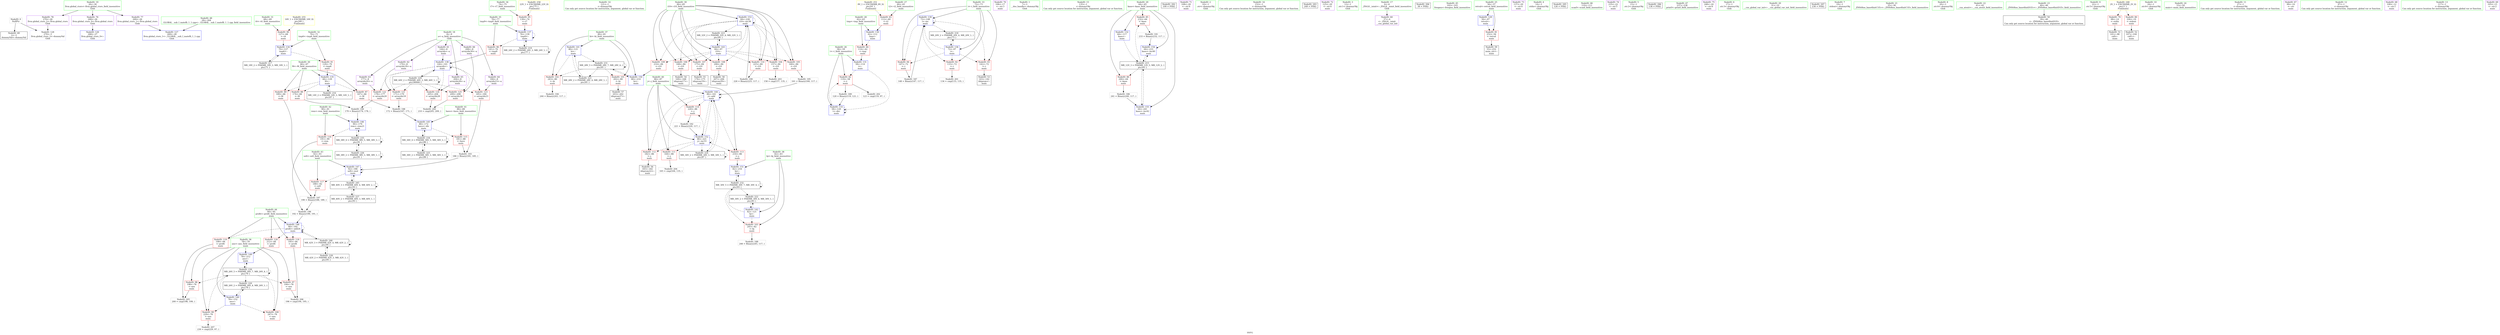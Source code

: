 digraph "SVFG" {
	label="SVFG";

	Node0x5630651aabf0 [shape=record,color=grey,label="{NodeID: 0\nNullPtr}"];
	Node0x5630651aabf0 -> Node0x5630651cd680[style=solid];
	Node0x5630651aabf0 -> Node0x5630651d26d0[style=solid];
	Node0x5630651cc660 [shape=record,color=red,label="{NodeID: 97\n194\<--78\n\<--ans\nmain\n}"];
	Node0x5630651cc660 -> Node0x5630651d8270[style=solid];
	Node0x5630651abb30 [shape=record,color=green,label="{NodeID: 14\n121\<--1\n\<--dummyObj\nCan only get source location for instruction, argument, global var or function.}"];
	Node0x5630651d0070 [shape=record,color=grey,label="{NodeID: 194\n244 = Binary(243, 117, )\n}"];
	Node0x5630651cd1c0 [shape=record,color=red,label="{NodeID: 111\n164\<--86\n\<--j\nmain\n}"];
	Node0x5630651cd1c0 -> Node0x5630651d7f70[style=solid];
	Node0x5630651cb550 [shape=record,color=green,label="{NodeID: 28\n62\<--63\ntmp\<--tmp_field_insensitive\nmain\n}"];
	Node0x5630651cb550 -> Node0x5630651cf2f0[style=solid];
	Node0x5630651cb550 -> Node0x5630651d2870[style=solid];
	Node0x5630651d2460 [shape=record,color=red,label="{NodeID: 125\n209\<--208\n\<--arrayidx30\nmain\n}"];
	Node0x5630651d2460 -> Node0x5630651d0970[style=solid];
	Node0x5630651cc0b0 [shape=record,color=green,label="{NodeID: 42\n90\<--91\nrem\<--rem_field_insensitive\nmain\n}"];
	Node0x5630651cc0b0 -> Node0x5630651d1d10[style=solid];
	Node0x5630651cc0b0 -> Node0x5630651d3570[style=solid];
	Node0x5630651e3240 [shape=record,color=black,label="{NodeID: 222\nMR_30V_2 = PHI(MR_30V_4, MR_30V_1, )\npts\{83 \}\n}"];
	Node0x5630651e3240 -> Node0x5630651d3230[style=dashed];
	Node0x5630651d2fc0 [shape=record,color=blue,label="{NodeID: 139\n72\<--148\ni\<--inc\nmain\n}"];
	Node0x5630651d2fc0 -> Node0x5630651cf970[style=dashed];
	Node0x5630651d2fc0 -> Node0x5630651cfa40[style=dashed];
	Node0x5630651d2fc0 -> Node0x5630651cfb10[style=dashed];
	Node0x5630651d2fc0 -> Node0x5630651d2fc0[style=dashed];
	Node0x5630651d2fc0 -> Node0x5630651e1e40[style=dashed];
	Node0x5630651cdc30 [shape=record,color=black,label="{NodeID: 56\n183\<--182\nidxprom22\<--\nmain\n}"];
	Node0x5630651d3b20 [shape=record,color=blue,label="{NodeID: 153\n84\<--226\ni10\<--inc36\nmain\n}"];
	Node0x5630651d3b20 -> Node0x5630651ccc10[style=dashed];
	Node0x5630651d3b20 -> Node0x5630651ccce0[style=dashed];
	Node0x5630651d3b20 -> Node0x5630651ccdb0[style=dashed];
	Node0x5630651d3b20 -> Node0x5630651cce80[style=dashed];
	Node0x5630651d3b20 -> Node0x5630651ccf50[style=dashed];
	Node0x5630651d3b20 -> Node0x5630651cd020[style=dashed];
	Node0x5630651d3b20 -> Node0x5630651cd0f0[style=dashed];
	Node0x5630651d3b20 -> Node0x5630651d3b20[style=dashed];
	Node0x5630651d3b20 -> Node0x5630651e3740[style=dashed];
	Node0x5630651ce790 [shape=record,color=purple,label="{NodeID: 70\n106\<--17\n\<--.str.3\nmain\n}"];
	Node0x5630651cf2f0 [shape=record,color=red,label="{NodeID: 84\n114\<--62\n\<--tmp\nmain\n}"];
	Node0x5630651cf2f0 -> Node0x5630651d2940[style=solid];
	Node0x5630651a9d00 [shape=record,color=green,label="{NodeID: 1\n7\<--1\n__dso_handle\<--dummyObj\nGlob }"];
	Node0x5630651cc730 [shape=record,color=red,label="{NodeID: 98\n198\<--78\n\<--ans\nmain\n}"];
	Node0x5630651cc730 -> Node0x5630651d80f0[style=solid];
	Node0x5630651cac80 [shape=record,color=green,label="{NodeID: 15\n135\<--1\n\<--dummyObj\nCan only get source location for instruction, argument, global var or function.}"];
	Node0x5630651d01f0 [shape=record,color=grey,label="{NodeID: 195\n161 = Binary(160, 117, )\n}"];
	Node0x5630651d01f0 -> Node0x5630651d33d0[style=solid];
	Node0x5630651cd290 [shape=record,color=red,label="{NodeID: 112\n182\<--86\n\<--j\nmain\n}"];
	Node0x5630651cd290 -> Node0x5630651cdc30[style=solid];
	Node0x5630651cb620 [shape=record,color=green,label="{NodeID: 29\n64\<--65\nkase\<--kase_field_insensitive\nmain\n}"];
	Node0x5630651cb620 -> Node0x5630651cf3c0[style=solid];
	Node0x5630651cb620 -> Node0x5630651cf490[style=solid];
	Node0x5630651cb620 -> Node0x5630651d2a10[style=solid];
	Node0x5630651cb620 -> Node0x5630651d3bf0[style=solid];
	Node0x5630651cb620 -> Node0x5630651d3cc0[style=solid];
	Node0x563064f6b910 [shape=record,color=black,label="{NodeID: 292\n109 = PHI()\n}"];
	Node0x5630651d2530 [shape=record,color=blue,label="{NodeID: 126\n268\<--27\nllvm.global_ctors_0\<--\nGlob }"];
	Node0x5630651cc180 [shape=record,color=green,label="{NodeID: 43\n92\<--93\nsell\<--sell_field_insensitive\nmain\n}"];
	Node0x5630651cc180 -> Node0x5630651d1de0[style=solid];
	Node0x5630651cc180 -> Node0x5630651d3640[style=solid];
	Node0x5630651e3740 [shape=record,color=black,label="{NodeID: 223\nMR_32V_2 = PHI(MR_32V_4, MR_32V_1, )\npts\{85 \}\n}"];
	Node0x5630651e3740 -> Node0x5630651d3300[style=dashed];
	Node0x5630651d3090 [shape=record,color=blue,label="{NodeID: 140\n78\<--152\nans\<--\nmain\n}"];
	Node0x5630651d3090 -> Node0x5630651cc800[style=dashed];
	Node0x5630651d3090 -> Node0x5630651cc8d0[style=dashed];
	Node0x5630651d3090 -> Node0x5630651e2840[style=dashed];
	Node0x5630651d3090 -> Node0x5630651e5e40[style=dashed];
	Node0x5630651cdd00 [shape=record,color=black,label="{NodeID: 57\n203\<--202\nidxprom27\<--\nmain\n}"];
	Node0x5630651d3bf0 [shape=record,color=blue,label="{NodeID: 154\n64\<--233\nkase\<--inc40\nmain\n}"];
	Node0x5630651d3bf0 -> Node0x5630651e0f40[style=dashed];
	Node0x5630651ce860 [shape=record,color=purple,label="{NodeID: 71\n108\<--20\n\<--.str.4\nmain\n}"];
	Node0x5630651ec520 [shape=record,color=yellow,style=double,label="{NodeID: 251\n8V_1 = ENCHI(MR_8V_0)\npts\{61 \}\nFun[main]}"];
	Node0x5630651ec520 -> Node0x5630651cf220[style=dashed];
	Node0x5630651cf3c0 [shape=record,color=red,label="{NodeID: 85\n232\<--64\n\<--kase\nmain\n}"];
	Node0x5630651cf3c0 -> Node0x5630651d5be0[style=solid];
	Node0x5630651ac190 [shape=record,color=green,label="{NodeID: 2\n10\<--1\n.str\<--dummyObj\nGlob }"];
	Node0x5630651cc800 [shape=record,color=red,label="{NodeID: 99\n229\<--78\n\<--ans\nmain\n}"];
	Node0x5630651cc800 -> Node0x5630651d83f0[style=solid];
	Node0x5630651cad10 [shape=record,color=green,label="{NodeID: 16\n152\<--1\n\<--dummyObj\nCan only get source location for instruction, argument, global var or function.}"];
	Node0x5630651d0370 [shape=record,color=grey,label="{NodeID: 196\n192 = Binary(190, 191, )\n}"];
	Node0x5630651d0370 -> Node0x5630651d3710[style=solid];
	Node0x5630651cd360 [shape=record,color=red,label="{NodeID: 113\n216\<--86\n\<--j\nmain\n}"];
	Node0x5630651cd360 -> Node0x5630651d3980[style=solid];
	Node0x5630651cb6f0 [shape=record,color=green,label="{NodeID: 30\n66\<--67\nM\<--M_field_insensitive\nmain\n}"];
	Node0x5630651cb6f0 -> Node0x5630651cf560[style=solid];
	Node0x5630651cb6f0 -> Node0x5630651cf630[style=solid];
	Node0x5630651cb6f0 -> Node0x5630651cf700[style=solid];
	Node0x5630651cb6f0 -> Node0x5630651d2c80[style=solid];
	Node0x5630651fc730 [shape=record,color=black,label="{NodeID: 293\n249 = PHI()\n}"];
	Node0x5630651d2600 [shape=record,color=blue,label="{NodeID: 127\n269\<--28\nllvm.global_ctors_1\<--_GLOBAL__sub_I_matefh_1_1.cpp\nGlob }"];
	Node0x5630651cc250 [shape=record,color=green,label="{NodeID: 44\n94\<--95\nprofit\<--profit_field_insensitive\nmain\n}"];
	Node0x5630651cc250 -> Node0x5630651d1eb0[style=solid];
	Node0x5630651cc250 -> Node0x5630651d1f80[style=solid];
	Node0x5630651cc250 -> Node0x5630651d2050[style=solid];
	Node0x5630651cc250 -> Node0x5630651d3710[style=solid];
	Node0x5630651e3c40 [shape=record,color=black,label="{NodeID: 224\nMR_34V_2 = PHI(MR_34V_3, MR_34V_1, )\npts\{87 \}\n}"];
	Node0x5630651e3c40 -> Node0x5630651d33d0[style=dashed];
	Node0x5630651e3c40 -> Node0x5630651e3c40[style=dashed];
	Node0x5630651d3160 [shape=record,color=blue,label="{NodeID: 141\n80\<--121\nbi\<--\nmain\n}"];
	Node0x5630651d3160 -> Node0x5630651cca70[style=dashed];
	Node0x5630651d3160 -> Node0x5630651e2d40[style=dashed];
	Node0x5630651d3160 -> Node0x5630651e6340[style=dashed];
	Node0x5630651cddd0 [shape=record,color=black,label="{NodeID: 58\n207\<--206\nidxprom29\<--\nmain\n}"];
	Node0x5630651d3cc0 [shape=record,color=blue,label="{NodeID: 155\n64\<--241\nkase\<--inc42\nmain\n}"];
	Node0x5630651d3cc0 -> Node0x5630651e0f40[style=dashed];
	Node0x5630651ce930 [shape=record,color=purple,label="{NodeID: 72\n125\<--20\n\<--.str.4\nmain\n}"];
	Node0x5630651cf490 [shape=record,color=red,label="{NodeID: 86\n240\<--64\n\<--kase\nmain\n}"];
	Node0x5630651cf490 -> Node0x5630651d5460[style=solid];
	Node0x5630651ac220 [shape=record,color=green,label="{NodeID: 3\n12\<--1\n.str.1\<--dummyObj\nGlob }"];
	Node0x5630651cc8d0 [shape=record,color=red,label="{NodeID: 100\n247\<--78\n\<--ans\nmain\n}"];
	Node0x5630651cada0 [shape=record,color=green,label="{NodeID: 17\n4\<--6\n_ZStL8__ioinit\<--_ZStL8__ioinit_field_insensitive\nGlob }"];
	Node0x5630651cada0 -> Node0x5630651cdf70[style=solid];
	Node0x5630651d04f0 [shape=record,color=grey,label="{NodeID: 197\n190 = Binary(188, 189, )\n}"];
	Node0x5630651d04f0 -> Node0x5630651d0370[style=solid];
	Node0x5630651cd430 [shape=record,color=red,label="{NodeID: 114\n220\<--86\n\<--j\nmain\n}"];
	Node0x5630651cd430 -> Node0x5630651cfd70[style=solid];
	Node0x5630651cb7c0 [shape=record,color=green,label="{NodeID: 31\n68\<--69\nt4\<--t4_field_insensitive\nmain\n}"];
	Node0x5630651cb7c0 -> Node0x5630651cf7d0[style=solid];
	Node0x5630651fc830 [shape=record,color=black,label="{NodeID: 294\n38 = PHI()\n}"];
	Node0x5630651d26d0 [shape=record,color=blue, style = dotted,label="{NodeID: 128\n270\<--3\nllvm.global_ctors_2\<--dummyVal\nGlob }"];
	Node0x5630651cc320 [shape=record,color=green,label="{NodeID: 45\n102\<--103\nfreopen\<--freopen_field_insensitive\n}"];
	Node0x5630651e4140 [shape=record,color=black,label="{NodeID: 225\nMR_36V_2 = PHI(MR_36V_3, MR_36V_1, )\npts\{89 \}\n}"];
	Node0x5630651e4140 -> Node0x5630651e4140[style=dashed];
	Node0x5630651e4140 -> Node0x5630651e7240[style=dashed];
	Node0x5630651d3230 [shape=record,color=blue,label="{NodeID: 142\n82\<--121\nbj\<--\nmain\n}"];
	Node0x5630651d3230 -> Node0x5630651ccb40[style=dashed];
	Node0x5630651d3230 -> Node0x5630651e3240[style=dashed];
	Node0x5630651d3230 -> Node0x5630651e6840[style=dashed];
	Node0x5630651cdea0 [shape=record,color=black,label="{NodeID: 59\n55\<--252\nmain_ret\<--\nmain\n}"];
	Node0x5630651cea00 [shape=record,color=purple,label="{NodeID: 73\n137\<--20\n\<--.str.4\nmain\n}"];
	Node0x5630651cf560 [shape=record,color=red,label="{NodeID: 87\n167\<--66\n\<--M\nmain\n}"];
	Node0x5630651cf560 -> Node0x5630651d0670[style=solid];
	Node0x5630651ab3a0 [shape=record,color=green,label="{NodeID: 4\n14\<--1\nstdin\<--dummyObj\nGlob }"];
	Node0x5630651cc9a0 [shape=record,color=red,label="{NodeID: 101\n202\<--80\n\<--bi\nmain\n}"];
	Node0x5630651cc9a0 -> Node0x5630651cdd00[style=solid];
	Node0x5630651cae30 [shape=record,color=green,label="{NodeID: 18\n8\<--9\na\<--a_field_insensitive\nGlob }"];
	Node0x5630651cae30 -> Node0x5630651ce040[style=solid];
	Node0x5630651cae30 -> Node0x5630651ce110[style=solid];
	Node0x5630651cae30 -> Node0x5630651ce1e0[style=solid];
	Node0x5630651cae30 -> Node0x5630651ce2b0[style=solid];
	Node0x5630651cae30 -> Node0x5630651ce380[style=solid];
	Node0x5630651cae30 -> Node0x5630651ce450[style=solid];
	Node0x5630651d0670 [shape=record,color=grey,label="{NodeID: 198\n172 = Binary(167, 171, )\n}"];
	Node0x5630651d0670 -> Node0x5630651d34a0[style=solid];
	Node0x5630651cd500 [shape=record,color=red,label="{NodeID: 115\n181\<--88\n\<--have\nmain\n}"];
	Node0x5630651cd500 -> Node0x5630651cfef0[style=solid];
	Node0x5630651cb890 [shape=record,color=green,label="{NodeID: 32\n70\<--71\ntmp6\<--tmp6_field_insensitive\nmain\n}"];
	Node0x5630651cb890 -> Node0x5630651cf8a0[style=solid];
	Node0x5630651cb890 -> Node0x5630651d2bb0[style=solid];
	Node0x5630651fc930 [shape=record,color=black,label="{NodeID: 295\n126 = PHI()\n}"];
	Node0x5630651d27a0 [shape=record,color=blue,label="{NodeID: 129\n56\<--97\nretval\<--\nmain\n}"];
	Node0x5630651d27a0 -> Node0x5630651cf080[style=dashed];
	Node0x5630651cc3f0 [shape=record,color=green,label="{NodeID: 46\n110\<--111\nscanf\<--scanf_field_insensitive\n}"];
	Node0x5630651e4640 [shape=record,color=black,label="{NodeID: 226\nMR_38V_2 = PHI(MR_38V_3, MR_38V_1, )\npts\{91 \}\n}"];
	Node0x5630651e4640 -> Node0x5630651e4640[style=dashed];
	Node0x5630651e4640 -> Node0x5630651e7740[style=dashed];
	Node0x5630651d3300 [shape=record,color=blue,label="{NodeID: 143\n84\<--97\ni10\<--\nmain\n}"];
	Node0x5630651d3300 -> Node0x5630651ccc10[style=dashed];
	Node0x5630651d3300 -> Node0x5630651ccce0[style=dashed];
	Node0x5630651d3300 -> Node0x5630651ccdb0[style=dashed];
	Node0x5630651d3300 -> Node0x5630651cce80[style=dashed];
	Node0x5630651d3300 -> Node0x5630651ccf50[style=dashed];
	Node0x5630651d3300 -> Node0x5630651cd020[style=dashed];
	Node0x5630651d3300 -> Node0x5630651cd0f0[style=dashed];
	Node0x5630651d3300 -> Node0x5630651d3b20[style=dashed];
	Node0x5630651d3300 -> Node0x5630651e3740[style=dashed];
	Node0x5630651cdf70 [shape=record,color=purple,label="{NodeID: 60\n37\<--4\n\<--_ZStL8__ioinit\n__cxx_global_var_init\n}"];
	Node0x5630651cead0 [shape=record,color=purple,label="{NodeID: 74\n235\<--22\n\<--.str.5\nmain\n}"];
	Node0x5630651cf630 [shape=record,color=red,label="{NodeID: 88\n174\<--66\n\<--M\nmain\n}"];
	Node0x5630651cf630 -> Node0x5630651d5a60[style=solid];
	Node0x5630651ab430 [shape=record,color=green,label="{NodeID: 5\n15\<--1\n.str.2\<--dummyObj\nGlob }"];
	Node0x5630651cca70 [shape=record,color=red,label="{NodeID: 102\n243\<--80\n\<--bi\nmain\n}"];
	Node0x5630651cca70 -> Node0x5630651d0070[style=solid];
	Node0x5630651caec0 [shape=record,color=green,label="{NodeID: 19\n26\<--30\nllvm.global_ctors\<--llvm.global_ctors_field_insensitive\nGlob }"];
	Node0x5630651caec0 -> Node0x5630651cec70[style=solid];
	Node0x5630651caec0 -> Node0x5630651ced40[style=solid];
	Node0x5630651caec0 -> Node0x5630651cee10[style=solid];
	Node0x5630651d07f0 [shape=record,color=grey,label="{NodeID: 199\n226 = Binary(225, 117, )\n}"];
	Node0x5630651d07f0 -> Node0x5630651d3b20[style=solid];
	Node0x5630651d1d10 [shape=record,color=red,label="{NodeID: 116\n191\<--90\n\<--rem\nmain\n}"];
	Node0x5630651d1d10 -> Node0x5630651d0370[style=solid];
	Node0x5630651cb960 [shape=record,color=green,label="{NodeID: 33\n72\<--73\ni\<--i_field_insensitive\nmain\n}"];
	Node0x5630651cb960 -> Node0x5630651cf970[style=solid];
	Node0x5630651cb960 -> Node0x5630651cfa40[style=solid];
	Node0x5630651cb960 -> Node0x5630651cfb10[style=solid];
	Node0x5630651cb960 -> Node0x5630651d2d50[style=solid];
	Node0x5630651cb960 -> Node0x5630651d2fc0[style=solid];
	Node0x5630651fca30 [shape=record,color=black,label="{NodeID: 296\n138 = PHI()\n}"];
	Node0x5630651d2870 [shape=record,color=blue,label="{NodeID: 130\n62\<--112\ntmp\<--\nmain\n}"];
	Node0x5630651d2870 -> Node0x5630651cf2f0[style=dashed];
	Node0x5630651cc4c0 [shape=record,color=green,label="{NodeID: 47\n237\<--238\nprintf\<--printf_field_insensitive\n}"];
	Node0x5630651e4b40 [shape=record,color=black,label="{NodeID: 227\nMR_40V_2 = PHI(MR_40V_3, MR_40V_1, )\npts\{93 \}\n}"];
	Node0x5630651e4b40 -> Node0x5630651ea940[style=dashed];
	Node0x5630651d33d0 [shape=record,color=blue,label="{NodeID: 144\n86\<--161\nj\<--add\nmain\n}"];
	Node0x5630651d33d0 -> Node0x5630651cd1c0[style=dashed];
	Node0x5630651d33d0 -> Node0x5630651cd290[style=dashed];
	Node0x5630651d33d0 -> Node0x5630651cd360[style=dashed];
	Node0x5630651d33d0 -> Node0x5630651cd430[style=dashed];
	Node0x5630651d33d0 -> Node0x5630651d33d0[style=dashed];
	Node0x5630651d33d0 -> Node0x5630651d3a50[style=dashed];
	Node0x5630651d33d0 -> Node0x5630651e3c40[style=dashed];
	Node0x5630651ce040 [shape=record,color=purple,label="{NodeID: 61\n144\<--8\narrayidx\<--a\nmain\n}"];
	Node0x5630651ce040 -> Node0x5630651d2ef0[style=solid];
	Node0x5630651ceba0 [shape=record,color=purple,label="{NodeID: 75\n248\<--24\n\<--.str.6\nmain\n}"];
	Node0x5630651ec8a0 [shape=record,color=yellow,style=double,label="{NodeID: 255\n16V_1 = ENCHI(MR_16V_0)\npts\{69 \}\nFun[main]}"];
	Node0x5630651ec8a0 -> Node0x5630651cf7d0[style=dashed];
	Node0x5630651cf700 [shape=record,color=red,label="{NodeID: 89\n189\<--66\n\<--M\nmain\n}"];
	Node0x5630651cf700 -> Node0x5630651d04f0[style=solid];
	Node0x5630651ab040 [shape=record,color=green,label="{NodeID: 6\n17\<--1\n.str.3\<--dummyObj\nGlob }"];
	Node0x5630651d5460 [shape=record,color=grey,label="{NodeID: 186\n241 = Binary(240, 117, )\n}"];
	Node0x5630651d5460 -> Node0x5630651d3cc0[style=solid];
	Node0x5630651ccb40 [shape=record,color=red,label="{NodeID: 103\n245\<--82\n\<--bj\nmain\n}"];
	Node0x5630651ccb40 -> Node0x5630651d5760[style=solid];
	Node0x5630651caf50 [shape=record,color=green,label="{NodeID: 20\n31\<--32\n__cxx_global_var_init\<--__cxx_global_var_init_field_insensitive\n}"];
	Node0x5630651d0970 [shape=record,color=grey,label="{NodeID: 200\n210 = cmp(205, 209, )\n}"];
	Node0x5630651d1de0 [shape=record,color=red,label="{NodeID: 117\n188\<--92\n\<--sell\nmain\n}"];
	Node0x5630651d1de0 -> Node0x5630651d04f0[style=solid];
	Node0x5630651cba30 [shape=record,color=green,label="{NodeID: 34\n74\<--75\nt7\<--t7_field_insensitive\nmain\n}"];
	Node0x5630651cba30 -> Node0x5630651cfbe0[style=solid];
	Node0x5630651fcb30 [shape=record,color=black,label="{NodeID: 297\n236 = PHI()\n}"];
	Node0x5630651d2940 [shape=record,color=blue,label="{NodeID: 131\n58\<--114\nt\<--\nmain\n}"];
	Node0x5630651d2940 -> Node0x5630651cf150[style=dashed];
	Node0x5630651d2940 -> Node0x5630651d2ae0[style=dashed];
	Node0x5630651cd5b0 [shape=record,color=green,label="{NodeID: 48\n28\<--264\n_GLOBAL__sub_I_matefh_1_1.cpp\<--_GLOBAL__sub_I_matefh_1_1.cpp_field_insensitive\n}"];
	Node0x5630651cd5b0 -> Node0x5630651d2600[style=solid];
	Node0x5630651e5040 [shape=record,color=black,label="{NodeID: 228\nMR_42V_2 = PHI(MR_42V_3, MR_42V_1, )\npts\{95 \}\n}"];
	Node0x5630651e5040 -> Node0x5630651eae40[style=dashed];
	Node0x5630651d34a0 [shape=record,color=blue,label="{NodeID: 145\n88\<--172\nhave\<--div\nmain\n}"];
	Node0x5630651d34a0 -> Node0x5630651cd500[style=dashed];
	Node0x5630651d34a0 -> Node0x5630651e7240[style=dashed];
	Node0x5630651ce110 [shape=record,color=purple,label="{NodeID: 62\n170\<--8\narrayidx18\<--a\nmain\n}"];
	Node0x5630651ce110 -> Node0x5630651d2120[style=solid];
	Node0x5630651cec70 [shape=record,color=purple,label="{NodeID: 76\n268\<--26\nllvm.global_ctors_0\<--llvm.global_ctors\nGlob }"];
	Node0x5630651cec70 -> Node0x5630651d2530[style=solid];
	Node0x5630651cf7d0 [shape=record,color=red,label="{NodeID: 90\n127\<--68\n\<--t4\nmain\n}"];
	Node0x5630651cf7d0 -> Node0x5630651d2bb0[style=solid];
	Node0x5630651ab0d0 [shape=record,color=green,label="{NodeID: 7\n19\<--1\nstdout\<--dummyObj\nGlob }"];
	Node0x5630651d55e0 [shape=record,color=grey,label="{NodeID: 187\n148 = Binary(147, 117, )\n}"];
	Node0x5630651d55e0 -> Node0x5630651d2fc0[style=solid];
	Node0x5630651ccc10 [shape=record,color=red,label="{NodeID: 104\n157\<--84\n\<--i10\nmain\n}"];
	Node0x5630651ccc10 -> Node0x5630651d7df0[style=solid];
	Node0x5630651cafe0 [shape=record,color=green,label="{NodeID: 21\n35\<--36\n_ZNSt8ios_base4InitC1Ev\<--_ZNSt8ios_base4InitC1Ev_field_insensitive\n}"];
	Node0x5630651d0af0 [shape=record,color=grey,label="{NodeID: 201\n134 = cmp(133, 135, )\n}"];
	Node0x5630651d1eb0 [shape=record,color=red,label="{NodeID: 118\n195\<--94\n\<--profit\nmain\n}"];
	Node0x5630651d1eb0 -> Node0x5630651d8270[style=solid];
	Node0x5630651cbb00 [shape=record,color=green,label="{NodeID: 35\n76\<--77\ntmp9\<--tmp9_field_insensitive\nmain\n}"];
	Node0x5630651cbb00 -> Node0x5630651cc590[style=solid];
	Node0x5630651cbb00 -> Node0x5630651d2e20[style=solid];
	Node0x5630651e0f40 [shape=record,color=black,label="{NodeID: 215\nMR_12V_3 = PHI(MR_12V_5, MR_12V_2, )\npts\{65 \}\n}"];
	Node0x5630651e0f40 -> Node0x5630651cf3c0[style=dashed];
	Node0x5630651e0f40 -> Node0x5630651cf490[style=dashed];
	Node0x5630651e0f40 -> Node0x5630651d3bf0[style=dashed];
	Node0x5630651e0f40 -> Node0x5630651d3cc0[style=dashed];
	Node0x5630651d2a10 [shape=record,color=blue,label="{NodeID: 132\n64\<--117\nkase\<--\nmain\n}"];
	Node0x5630651d2a10 -> Node0x5630651e0f40[style=dashed];
	Node0x5630651cd680 [shape=record,color=black,label="{NodeID: 49\n2\<--3\ndummyVal\<--dummyVal\n}"];
	Node0x5630651e5d50 [shape=record,color=black,label="{NodeID: 229\nMR_44V_2 = PHI(MR_44V_3, MR_44V_1, )\npts\{90000 \}\n}"];
	Node0x5630651e5d50 -> Node0x5630651d2120[style=dashed];
	Node0x5630651e5d50 -> Node0x5630651d21f0[style=dashed];
	Node0x5630651e5d50 -> Node0x5630651d22c0[style=dashed];
	Node0x5630651e5d50 -> Node0x5630651d2390[style=dashed];
	Node0x5630651e5d50 -> Node0x5630651d2460[style=dashed];
	Node0x5630651e5d50 -> Node0x5630651d2ef0[style=dashed];
	Node0x5630651e5d50 -> Node0x5630651e5d50[style=dashed];
	Node0x5630651d3570 [shape=record,color=blue,label="{NodeID: 146\n90\<--179\nrem\<--rem21\nmain\n}"];
	Node0x5630651d3570 -> Node0x5630651d1d10[style=dashed];
	Node0x5630651d3570 -> Node0x5630651e7740[style=dashed];
	Node0x5630651ce1e0 [shape=record,color=purple,label="{NodeID: 63\n177\<--8\narrayidx20\<--a\nmain\n}"];
	Node0x5630651ce1e0 -> Node0x5630651d21f0[style=solid];
	Node0x5630651ced40 [shape=record,color=purple,label="{NodeID: 77\n269\<--26\nllvm.global_ctors_1\<--llvm.global_ctors\nGlob }"];
	Node0x5630651ced40 -> Node0x5630651d2600[style=solid];
	Node0x5630651cf8a0 [shape=record,color=red,label="{NodeID: 91\n129\<--70\n\<--tmp6\nmain\n}"];
	Node0x5630651cf8a0 -> Node0x5630651d2c80[style=solid];
	Node0x5630651ac3d0 [shape=record,color=green,label="{NodeID: 8\n20\<--1\n.str.4\<--dummyObj\nGlob }"];
	Node0x5630651d5760 [shape=record,color=grey,label="{NodeID: 188\n246 = Binary(245, 117, )\n}"];
	Node0x5630651ccce0 [shape=record,color=red,label="{NodeID: 105\n160\<--84\n\<--i10\nmain\n}"];
	Node0x5630651ccce0 -> Node0x5630651d01f0[style=solid];
	Node0x5630651cb070 [shape=record,color=green,label="{NodeID: 22\n41\<--42\n__cxa_atexit\<--__cxa_atexit_field_insensitive\n}"];
	Node0x5630651d7cb0 [shape=record,color=grey,label="{NodeID: 202\n123 = cmp(119, 97, )\n}"];
	Node0x5630651d1f80 [shape=record,color=red,label="{NodeID: 119\n199\<--94\n\<--profit\nmain\n}"];
	Node0x5630651d1f80 -> Node0x5630651d80f0[style=solid];
	Node0x5630651cbbd0 [shape=record,color=green,label="{NodeID: 36\n78\<--79\nans\<--ans_field_insensitive\nmain\n}"];
	Node0x5630651cbbd0 -> Node0x5630651cc660[style=solid];
	Node0x5630651cbbd0 -> Node0x5630651cc730[style=solid];
	Node0x5630651cbbd0 -> Node0x5630651cc800[style=solid];
	Node0x5630651cbbd0 -> Node0x5630651cc8d0[style=solid];
	Node0x5630651cbbd0 -> Node0x5630651d3090[style=solid];
	Node0x5630651cbbd0 -> Node0x5630651d37e0[style=solid];
	Node0x5630651e1440 [shape=record,color=black,label="{NodeID: 216\nMR_14V_2 = PHI(MR_14V_3, MR_14V_1, )\npts\{67 \}\n}"];
	Node0x5630651e1440 -> Node0x5630651d2c80[style=dashed];
	Node0x5630651d2ae0 [shape=record,color=blue,label="{NodeID: 133\n58\<--120\nt\<--dec\nmain\n}"];
	Node0x5630651d2ae0 -> Node0x5630651cf150[style=dashed];
	Node0x5630651d2ae0 -> Node0x5630651d2ae0[style=dashed];
	Node0x5630651cd750 [shape=record,color=black,label="{NodeID: 50\n39\<--40\n\<--_ZNSt8ios_base4InitD1Ev\nCan only get source location for instruction, argument, global var or function.}"];
	Node0x5630651e5e40 [shape=record,color=black,label="{NodeID: 230\nMR_26V_5 = PHI(MR_26V_7, MR_26V_4, )\npts\{79 \}\n}"];
	Node0x5630651e5e40 -> Node0x5630651cc660[style=dashed];
	Node0x5630651e5e40 -> Node0x5630651cc730[style=dashed];
	Node0x5630651e5e40 -> Node0x5630651cc800[style=dashed];
	Node0x5630651e5e40 -> Node0x5630651cc8d0[style=dashed];
	Node0x5630651e5e40 -> Node0x5630651d37e0[style=dashed];
	Node0x5630651e5e40 -> Node0x5630651e2840[style=dashed];
	Node0x5630651e5e40 -> Node0x5630651e5e40[style=dashed];
	Node0x5630651d3640 [shape=record,color=blue,label="{NodeID: 147\n92\<--186\nsell\<--mul\nmain\n}"];
	Node0x5630651d3640 -> Node0x5630651d1de0[style=dashed];
	Node0x5630651d3640 -> Node0x5630651d3640[style=dashed];
	Node0x5630651d3640 -> Node0x5630651ea940[style=dashed];
	Node0x5630651ce2b0 [shape=record,color=purple,label="{NodeID: 64\n184\<--8\narrayidx23\<--a\nmain\n}"];
	Node0x5630651ce2b0 -> Node0x5630651d22c0[style=solid];
	Node0x5630651cee10 [shape=record,color=purple,label="{NodeID: 78\n270\<--26\nllvm.global_ctors_2\<--llvm.global_ctors\nGlob }"];
	Node0x5630651cee10 -> Node0x5630651d26d0[style=solid];
	Node0x5630651ecb70 [shape=record,color=yellow,style=double,label="{NodeID: 258\n22V_1 = ENCHI(MR_22V_0)\npts\{75 \}\nFun[main]}"];
	Node0x5630651ecb70 -> Node0x5630651cfbe0[style=dashed];
	Node0x5630651cf970 [shape=record,color=red,label="{NodeID: 92\n133\<--72\n\<--i\nmain\n}"];
	Node0x5630651cf970 -> Node0x5630651d0af0[style=solid];
	Node0x5630651ac4a0 [shape=record,color=green,label="{NodeID: 9\n22\<--1\n.str.5\<--dummyObj\nGlob }"];
	Node0x5630651d58e0 [shape=record,color=grey,label="{NodeID: 189\n120 = Binary(119, 121, )\n}"];
	Node0x5630651d58e0 -> Node0x5630651d2ae0[style=solid];
	Node0x5630651ccdb0 [shape=record,color=red,label="{NodeID: 106\n168\<--84\n\<--i10\nmain\n}"];
	Node0x5630651ccdb0 -> Node0x5630651cda90[style=solid];
	Node0x5630651cb140 [shape=record,color=green,label="{NodeID: 23\n40\<--46\n_ZNSt8ios_base4InitD1Ev\<--_ZNSt8ios_base4InitD1Ev_field_insensitive\n}"];
	Node0x5630651cb140 -> Node0x5630651cd750[style=solid];
	Node0x5630651d7df0 [shape=record,color=grey,label="{NodeID: 203\n158 = cmp(157, 135, )\n}"];
	Node0x5630651d2050 [shape=record,color=red,label="{NodeID: 120\n212\<--94\n\<--profit\nmain\n}"];
	Node0x5630651d2050 -> Node0x5630651d37e0[style=solid];
	Node0x5630651cbca0 [shape=record,color=green,label="{NodeID: 37\n80\<--81\nbi\<--bi_field_insensitive\nmain\n}"];
	Node0x5630651cbca0 -> Node0x5630651cc9a0[style=solid];
	Node0x5630651cbca0 -> Node0x5630651cca70[style=solid];
	Node0x5630651cbca0 -> Node0x5630651d3160[style=solid];
	Node0x5630651cbca0 -> Node0x5630651d38b0[style=solid];
	Node0x5630651e1940 [shape=record,color=black,label="{NodeID: 217\nMR_18V_2 = PHI(MR_18V_3, MR_18V_1, )\npts\{71 \}\n}"];
	Node0x5630651e1940 -> Node0x5630651d2bb0[style=dashed];
	Node0x5630651d2bb0 [shape=record,color=blue,label="{NodeID: 134\n70\<--127\ntmp6\<--\nmain\n}"];
	Node0x5630651d2bb0 -> Node0x5630651cf8a0[style=dashed];
	Node0x5630651d2bb0 -> Node0x5630651e1940[style=dashed];
	Node0x5630651cd820 [shape=record,color=black,label="{NodeID: 51\n101\<--98\ncall\<--\nmain\n}"];
	Node0x5630651e6340 [shape=record,color=black,label="{NodeID: 231\nMR_28V_5 = PHI(MR_28V_7, MR_28V_4, )\npts\{81 \}\n}"];
	Node0x5630651e6340 -> Node0x5630651cc9a0[style=dashed];
	Node0x5630651e6340 -> Node0x5630651cca70[style=dashed];
	Node0x5630651e6340 -> Node0x5630651d38b0[style=dashed];
	Node0x5630651e6340 -> Node0x5630651e2d40[style=dashed];
	Node0x5630651e6340 -> Node0x5630651e6340[style=dashed];
	Node0x5630651d3710 [shape=record,color=blue,label="{NodeID: 148\n94\<--192\nprofit\<--add24\nmain\n}"];
	Node0x5630651d3710 -> Node0x5630651d1eb0[style=dashed];
	Node0x5630651d3710 -> Node0x5630651d1f80[style=dashed];
	Node0x5630651d3710 -> Node0x5630651d2050[style=dashed];
	Node0x5630651d3710 -> Node0x5630651d3710[style=dashed];
	Node0x5630651d3710 -> Node0x5630651eae40[style=dashed];
	Node0x5630651ce380 [shape=record,color=purple,label="{NodeID: 65\n204\<--8\narrayidx28\<--a\nmain\n}"];
	Node0x5630651ce380 -> Node0x5630651d2390[style=solid];
	Node0x5630651ea940 [shape=record,color=black,label="{NodeID: 245\nMR_40V_3 = PHI(MR_40V_4, MR_40V_2, )\npts\{93 \}\n}"];
	Node0x5630651ea940 -> Node0x5630651d3640[style=dashed];
	Node0x5630651ea940 -> Node0x5630651e4b40[style=dashed];
	Node0x5630651ea940 -> Node0x5630651ea940[style=dashed];
	Node0x5630651ceee0 [shape=record,color=red,label="{NodeID: 79\n98\<--14\n\<--stdin\nmain\n}"];
	Node0x5630651ceee0 -> Node0x5630651cd820[style=solid];
	Node0x5630651cfa40 [shape=record,color=red,label="{NodeID: 93\n142\<--72\n\<--i\nmain\n}"];
	Node0x5630651cfa40 -> Node0x5630651cd9c0[style=solid];
	Node0x5630651aadd0 [shape=record,color=green,label="{NodeID: 10\n24\<--1\n.str.6\<--dummyObj\nGlob }"];
	Node0x5630651d5a60 [shape=record,color=grey,label="{NodeID: 190\n179 = Binary(174, 178, )\n}"];
	Node0x5630651d5a60 -> Node0x5630651d3570[style=solid];
	Node0x5630651cce80 [shape=record,color=red,label="{NodeID: 107\n175\<--84\n\<--i10\nmain\n}"];
	Node0x5630651cce80 -> Node0x5630651cdb60[style=solid];
	Node0x5630651cb210 [shape=record,color=green,label="{NodeID: 24\n53\<--54\nmain\<--main_field_insensitive\n}"];
	Node0x5630651d7f70 [shape=record,color=grey,label="{NodeID: 204\n165 = cmp(164, 135, )\n}"];
	Node0x5630651d2120 [shape=record,color=red,label="{NodeID: 121\n171\<--170\n\<--arrayidx18\nmain\n}"];
	Node0x5630651d2120 -> Node0x5630651d0670[style=solid];
	Node0x5630651cbd70 [shape=record,color=green,label="{NodeID: 38\n82\<--83\nbj\<--bj_field_insensitive\nmain\n}"];
	Node0x5630651cbd70 -> Node0x5630651ccb40[style=solid];
	Node0x5630651cbd70 -> Node0x5630651d3230[style=solid];
	Node0x5630651cbd70 -> Node0x5630651d3980[style=solid];
	Node0x5630651e1e40 [shape=record,color=black,label="{NodeID: 218\nMR_20V_2 = PHI(MR_20V_4, MR_20V_1, )\npts\{73 \}\n}"];
	Node0x5630651e1e40 -> Node0x5630651d2d50[style=dashed];
	Node0x5630651d2c80 [shape=record,color=blue,label="{NodeID: 135\n66\<--129\nM\<--\nmain\n}"];
	Node0x5630651d2c80 -> Node0x5630651cf560[style=dashed];
	Node0x5630651d2c80 -> Node0x5630651cf630[style=dashed];
	Node0x5630651d2c80 -> Node0x5630651cf700[style=dashed];
	Node0x5630651d2c80 -> Node0x5630651e1440[style=dashed];
	Node0x5630651cd8f0 [shape=record,color=black,label="{NodeID: 52\n107\<--104\ncall1\<--\nmain\n}"];
	Node0x5630651e6840 [shape=record,color=black,label="{NodeID: 232\nMR_30V_5 = PHI(MR_30V_7, MR_30V_4, )\npts\{83 \}\n}"];
	Node0x5630651e6840 -> Node0x5630651ccb40[style=dashed];
	Node0x5630651e6840 -> Node0x5630651d3980[style=dashed];
	Node0x5630651e6840 -> Node0x5630651e3240[style=dashed];
	Node0x5630651e6840 -> Node0x5630651e6840[style=dashed];
	Node0x5630651d37e0 [shape=record,color=blue,label="{NodeID: 149\n78\<--212\nans\<--\nmain\n}"];
	Node0x5630651d37e0 -> Node0x5630651e5e40[style=dashed];
	Node0x5630651ce450 [shape=record,color=purple,label="{NodeID: 66\n208\<--8\narrayidx30\<--a\nmain\n}"];
	Node0x5630651ce450 -> Node0x5630651d2460[style=solid];
	Node0x5630651eae40 [shape=record,color=black,label="{NodeID: 246\nMR_42V_3 = PHI(MR_42V_4, MR_42V_2, )\npts\{95 \}\n}"];
	Node0x5630651eae40 -> Node0x5630651d3710[style=dashed];
	Node0x5630651eae40 -> Node0x5630651e5040[style=dashed];
	Node0x5630651eae40 -> Node0x5630651eae40[style=dashed];
	Node0x5630651cefb0 [shape=record,color=red,label="{NodeID: 80\n104\<--19\n\<--stdout\nmain\n}"];
	Node0x5630651cefb0 -> Node0x5630651cd8f0[style=solid];
	Node0x5630651cfb10 [shape=record,color=red,label="{NodeID: 94\n147\<--72\n\<--i\nmain\n}"];
	Node0x5630651cfb10 -> Node0x5630651d55e0[style=solid];
	Node0x5630651aaea0 [shape=record,color=green,label="{NodeID: 11\n27\<--1\n\<--dummyObj\nCan only get source location for instruction, argument, global var or function.}"];
	Node0x5630651d5be0 [shape=record,color=grey,label="{NodeID: 191\n233 = Binary(232, 117, )\n}"];
	Node0x5630651d5be0 -> Node0x5630651d3bf0[style=solid];
	Node0x5630651ccf50 [shape=record,color=red,label="{NodeID: 108\n206\<--84\n\<--i10\nmain\n}"];
	Node0x5630651ccf50 -> Node0x5630651cddd0[style=solid];
	Node0x5630651cb2e0 [shape=record,color=green,label="{NodeID: 25\n56\<--57\nretval\<--retval_field_insensitive\nmain\n}"];
	Node0x5630651cb2e0 -> Node0x5630651cf080[style=solid];
	Node0x5630651cb2e0 -> Node0x5630651d27a0[style=solid];
	Node0x5630651d80f0 [shape=record,color=grey,label="{NodeID: 205\n200 = cmp(198, 199, )\n}"];
	Node0x5630651d21f0 [shape=record,color=red,label="{NodeID: 122\n178\<--177\n\<--arrayidx20\nmain\n}"];
	Node0x5630651d21f0 -> Node0x5630651d5a60[style=solid];
	Node0x5630651cbe40 [shape=record,color=green,label="{NodeID: 39\n84\<--85\ni10\<--i10_field_insensitive\nmain\n}"];
	Node0x5630651cbe40 -> Node0x5630651ccc10[style=solid];
	Node0x5630651cbe40 -> Node0x5630651ccce0[style=solid];
	Node0x5630651cbe40 -> Node0x5630651ccdb0[style=solid];
	Node0x5630651cbe40 -> Node0x5630651cce80[style=solid];
	Node0x5630651cbe40 -> Node0x5630651ccf50[style=solid];
	Node0x5630651cbe40 -> Node0x5630651cd020[style=solid];
	Node0x5630651cbe40 -> Node0x5630651cd0f0[style=solid];
	Node0x5630651cbe40 -> Node0x5630651d3300[style=solid];
	Node0x5630651cbe40 -> Node0x5630651d3b20[style=solid];
	Node0x5630651e2340 [shape=record,color=black,label="{NodeID: 219\nMR_24V_2 = PHI(MR_24V_3, MR_24V_1, )\npts\{77 \}\n}"];
	Node0x5630651e2340 -> Node0x5630651d2e20[style=dashed];
	Node0x5630651e2340 -> Node0x5630651e2340[style=dashed];
	Node0x5630651d2d50 [shape=record,color=blue,label="{NodeID: 136\n72\<--97\ni\<--\nmain\n}"];
	Node0x5630651d2d50 -> Node0x5630651cf970[style=dashed];
	Node0x5630651d2d50 -> Node0x5630651cfa40[style=dashed];
	Node0x5630651d2d50 -> Node0x5630651cfb10[style=dashed];
	Node0x5630651d2d50 -> Node0x5630651d2fc0[style=dashed];
	Node0x5630651d2d50 -> Node0x5630651e1e40[style=dashed];
	Node0x5630651cd9c0 [shape=record,color=black,label="{NodeID: 53\n143\<--142\nidxprom\<--\nmain\n}"];
	Node0x5630651d38b0 [shape=record,color=blue,label="{NodeID: 150\n80\<--214\nbi\<--\nmain\n}"];
	Node0x5630651d38b0 -> Node0x5630651e6340[style=dashed];
	Node0x5630651ce520 [shape=record,color=purple,label="{NodeID: 67\n99\<--10\n\<--.str\nmain\n}"];
	Node0x5630651cf080 [shape=record,color=red,label="{NodeID: 81\n252\<--56\n\<--retval\nmain\n}"];
	Node0x5630651cf080 -> Node0x5630651cdea0[style=solid];
	Node0x5630651cfbe0 [shape=record,color=red,label="{NodeID: 95\n139\<--74\n\<--t7\nmain\n}"];
	Node0x5630651cfbe0 -> Node0x5630651d2e20[style=solid];
	Node0x5630651ab990 [shape=record,color=green,label="{NodeID: 12\n97\<--1\n\<--dummyObj\nCan only get source location for instruction, argument, global var or function.}"];
	Node0x5630651cfd70 [shape=record,color=grey,label="{NodeID: 192\n221 = Binary(220, 117, )\n}"];
	Node0x5630651cfd70 -> Node0x5630651d3a50[style=solid];
	Node0x5630651cd020 [shape=record,color=red,label="{NodeID: 109\n214\<--84\n\<--i10\nmain\n}"];
	Node0x5630651cd020 -> Node0x5630651d38b0[style=solid];
	Node0x5630651cb3b0 [shape=record,color=green,label="{NodeID: 26\n58\<--59\nt\<--t_field_insensitive\nmain\n}"];
	Node0x5630651cb3b0 -> Node0x5630651cf150[style=solid];
	Node0x5630651cb3b0 -> Node0x5630651d2940[style=solid];
	Node0x5630651cb3b0 -> Node0x5630651d2ae0[style=solid];
	Node0x5630651d8270 [shape=record,color=grey,label="{NodeID: 206\n196 = cmp(194, 195, )\n}"];
	Node0x5630651d22c0 [shape=record,color=red,label="{NodeID: 123\n185\<--184\n\<--arrayidx23\nmain\n}"];
	Node0x5630651d22c0 -> Node0x5630651cfef0[style=solid];
	Node0x5630651cbf10 [shape=record,color=green,label="{NodeID: 40\n86\<--87\nj\<--j_field_insensitive\nmain\n}"];
	Node0x5630651cbf10 -> Node0x5630651cd1c0[style=solid];
	Node0x5630651cbf10 -> Node0x5630651cd290[style=solid];
	Node0x5630651cbf10 -> Node0x5630651cd360[style=solid];
	Node0x5630651cbf10 -> Node0x5630651cd430[style=solid];
	Node0x5630651cbf10 -> Node0x5630651d33d0[style=solid];
	Node0x5630651cbf10 -> Node0x5630651d3a50[style=solid];
	Node0x5630651e2840 [shape=record,color=black,label="{NodeID: 220\nMR_26V_2 = PHI(MR_26V_4, MR_26V_1, )\npts\{79 \}\n}"];
	Node0x5630651e2840 -> Node0x5630651d3090[style=dashed];
	Node0x5630651d2e20 [shape=record,color=blue,label="{NodeID: 137\n76\<--139\ntmp9\<--\nmain\n}"];
	Node0x5630651d2e20 -> Node0x5630651cc590[style=dashed];
	Node0x5630651d2e20 -> Node0x5630651d2e20[style=dashed];
	Node0x5630651d2e20 -> Node0x5630651e2340[style=dashed];
	Node0x5630651cda90 [shape=record,color=black,label="{NodeID: 54\n169\<--168\nidxprom17\<--\nmain\n}"];
	Node0x5630651e7240 [shape=record,color=black,label="{NodeID: 234\nMR_36V_4 = PHI(MR_36V_5, MR_36V_3, )\npts\{89 \}\n}"];
	Node0x5630651e7240 -> Node0x5630651d34a0[style=dashed];
	Node0x5630651e7240 -> Node0x5630651e4140[style=dashed];
	Node0x5630651e7240 -> Node0x5630651e7240[style=dashed];
	Node0x5630651d3980 [shape=record,color=blue,label="{NodeID: 151\n82\<--216\nbj\<--\nmain\n}"];
	Node0x5630651d3980 -> Node0x5630651e6840[style=dashed];
	Node0x5630651ce5f0 [shape=record,color=purple,label="{NodeID: 68\n100\<--12\n\<--.str.1\nmain\n}"];
	Node0x5630651eb840 [shape=record,color=yellow,style=double,label="{NodeID: 248\n2V_1 = ENCHI(MR_2V_0)\npts\{1 \}\nFun[main]}"];
	Node0x5630651eb840 -> Node0x5630651ceee0[style=dashed];
	Node0x5630651eb840 -> Node0x5630651cefb0[style=dashed];
	Node0x5630651cf150 [shape=record,color=red,label="{NodeID: 82\n119\<--58\n\<--t\nmain\n}"];
	Node0x5630651cf150 -> Node0x5630651d58e0[style=solid];
	Node0x5630651cf150 -> Node0x5630651d7cb0[style=solid];
	Node0x5630651cc590 [shape=record,color=red,label="{NodeID: 96\n141\<--76\n\<--tmp9\nmain\n}"];
	Node0x5630651cc590 -> Node0x5630651d2ef0[style=solid];
	Node0x5630651aba60 [shape=record,color=green,label="{NodeID: 13\n117\<--1\n\<--dummyObj\nCan only get source location for instruction, argument, global var or function.}"];
	Node0x5630651cfef0 [shape=record,color=grey,label="{NodeID: 193\n186 = Binary(181, 185, )\n}"];
	Node0x5630651cfef0 -> Node0x5630651d3640[style=solid];
	Node0x5630651cd0f0 [shape=record,color=red,label="{NodeID: 110\n225\<--84\n\<--i10\nmain\n}"];
	Node0x5630651cd0f0 -> Node0x5630651d07f0[style=solid];
	Node0x5630651cb480 [shape=record,color=green,label="{NodeID: 27\n60\<--61\nt2\<--t2_field_insensitive\nmain\n}"];
	Node0x5630651cb480 -> Node0x5630651cf220[style=solid];
	Node0x5630651d83f0 [shape=record,color=grey,label="{NodeID: 207\n230 = cmp(229, 97, )\n}"];
	Node0x5630651d2390 [shape=record,color=red,label="{NodeID: 124\n205\<--204\n\<--arrayidx28\nmain\n}"];
	Node0x5630651d2390 -> Node0x5630651d0970[style=solid];
	Node0x5630651cbfe0 [shape=record,color=green,label="{NodeID: 41\n88\<--89\nhave\<--have_field_insensitive\nmain\n}"];
	Node0x5630651cbfe0 -> Node0x5630651cd500[style=solid];
	Node0x5630651cbfe0 -> Node0x5630651d34a0[style=solid];
	Node0x5630651e2d40 [shape=record,color=black,label="{NodeID: 221\nMR_28V_2 = PHI(MR_28V_4, MR_28V_1, )\npts\{81 \}\n}"];
	Node0x5630651e2d40 -> Node0x5630651d3160[style=dashed];
	Node0x5630651d2ef0 [shape=record,color=blue,label="{NodeID: 138\n144\<--141\narrayidx\<--\nmain\n}"];
	Node0x5630651d2ef0 -> Node0x5630651d2120[style=dashed];
	Node0x5630651d2ef0 -> Node0x5630651d21f0[style=dashed];
	Node0x5630651d2ef0 -> Node0x5630651d22c0[style=dashed];
	Node0x5630651d2ef0 -> Node0x5630651d2390[style=dashed];
	Node0x5630651d2ef0 -> Node0x5630651d2460[style=dashed];
	Node0x5630651d2ef0 -> Node0x5630651d2ef0[style=dashed];
	Node0x5630651d2ef0 -> Node0x5630651e5d50[style=dashed];
	Node0x5630651cdb60 [shape=record,color=black,label="{NodeID: 55\n176\<--175\nidxprom19\<--\nmain\n}"];
	Node0x5630651e7740 [shape=record,color=black,label="{NodeID: 235\nMR_38V_4 = PHI(MR_38V_5, MR_38V_3, )\npts\{91 \}\n}"];
	Node0x5630651e7740 -> Node0x5630651d3570[style=dashed];
	Node0x5630651e7740 -> Node0x5630651e4640[style=dashed];
	Node0x5630651e7740 -> Node0x5630651e7740[style=dashed];
	Node0x5630651d3a50 [shape=record,color=blue,label="{NodeID: 152\n86\<--221\nj\<--inc33\nmain\n}"];
	Node0x5630651d3a50 -> Node0x5630651cd1c0[style=dashed];
	Node0x5630651d3a50 -> Node0x5630651cd290[style=dashed];
	Node0x5630651d3a50 -> Node0x5630651cd360[style=dashed];
	Node0x5630651d3a50 -> Node0x5630651cd430[style=dashed];
	Node0x5630651d3a50 -> Node0x5630651d33d0[style=dashed];
	Node0x5630651d3a50 -> Node0x5630651d3a50[style=dashed];
	Node0x5630651d3a50 -> Node0x5630651e3c40[style=dashed];
	Node0x5630651ce6c0 [shape=record,color=purple,label="{NodeID: 69\n105\<--15\n\<--.str.2\nmain\n}"];
	Node0x5630651cf220 [shape=record,color=red,label="{NodeID: 83\n112\<--60\n\<--t2\nmain\n}"];
	Node0x5630651cf220 -> Node0x5630651d2870[style=solid];
}
